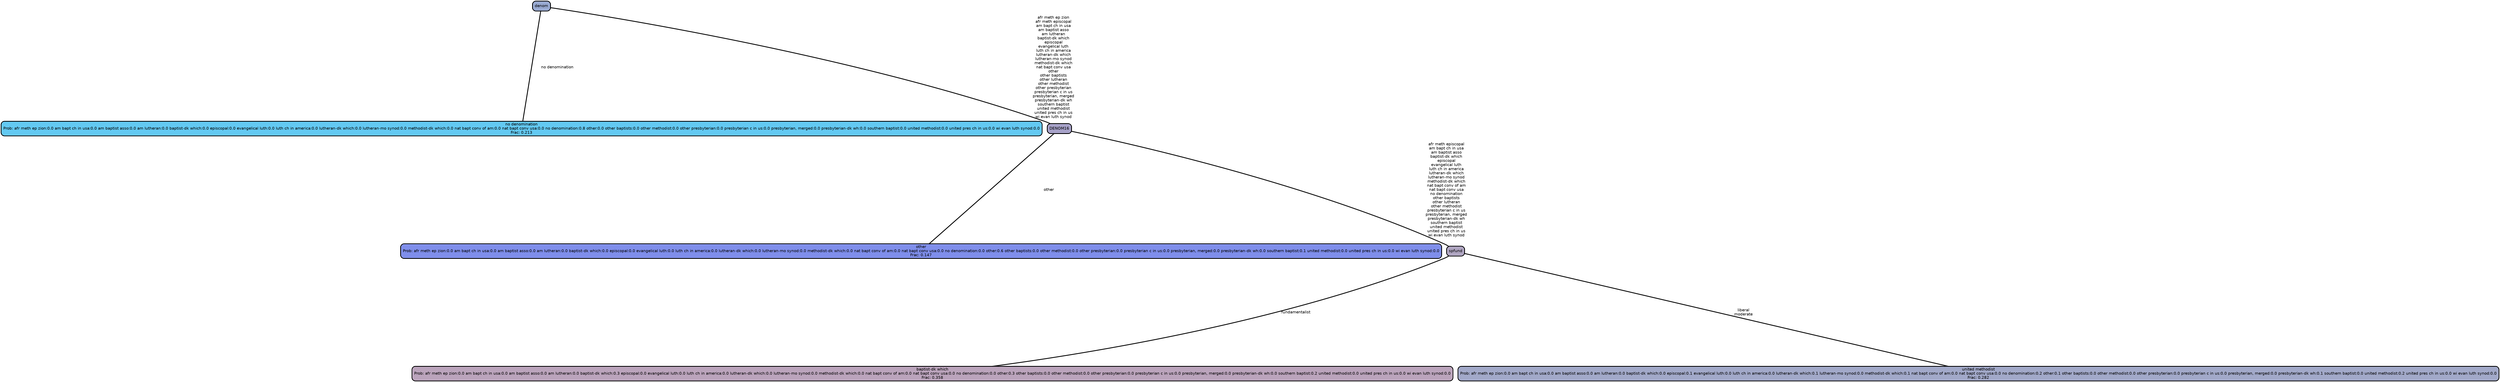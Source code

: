 graph Tree {
node [shape=box, style="filled, rounded",color="black",penwidth="3",fontcolor="black",                 fontname=helvetica] ;
graph [ranksep="0 equally", splines=straight,                 bgcolor=transparent, dpi=200] ;
edge [fontname=helvetica, color=black] ;
0 [label="no denomination
Prob: afr meth ep zion:0.0 am bapt ch in usa:0.0 am baptist asso:0.0 am lutheran:0.0 baptist-dk which:0.0 episcopal:0.0 evangelical luth:0.0 luth ch in america:0.0 lutheran-dk which:0.0 lutheran-mo synod:0.0 methodist-dk which:0.0 nat bapt conv of am:0.0 nat bapt conv usa:0.0 no denomination:0.8 other:0.0 other baptists:0.0 other methodist:0.0 other presbyterian:0.0 presbyterian c in us:0.0 presbyterian, merged:0.0 presbyterian-dk wh:0.0 southern baptist:0.0 united methodist:0.0 united pres ch in us:0.0 wi evan luth synod:0.0
Frac: 0.213", fillcolor="#63c9f2"] ;
1 [label="denom", fillcolor="#99aad2"] ;
2 [label="other
Prob: afr meth ep zion:0.0 am bapt ch in usa:0.0 am baptist asso:0.0 am lutheran:0.0 baptist-dk which:0.0 episcopal:0.0 evangelical luth:0.0 luth ch in america:0.0 lutheran-dk which:0.0 lutheran-mo synod:0.0 methodist-dk which:0.0 nat bapt conv of am:0.0 nat bapt conv usa:0.0 no denomination:0.0 other:0.6 other baptists:0.0 other methodist:0.0 other presbyterian:0.0 presbyterian c in us:0.0 presbyterian, merged:0.0 presbyterian-dk wh:0.0 southern baptist:0.1 united methodist:0.0 united pres ch in us:0.0 wi evan luth synod:0.0
Frac: 0.147", fillcolor="#7f8eeb"] ;
3 [label="DENOM16", fillcolor="#a7a2c9"] ;
4 [label="baptist-dk which
Prob: afr meth ep zion:0.0 am bapt ch in usa:0.0 am baptist asso:0.0 am lutheran:0.0 baptist-dk which:0.3 episcopal:0.0 evangelical luth:0.0 luth ch in america:0.0 lutheran-dk which:0.0 lutheran-mo synod:0.0 methodist-dk which:0.0 nat bapt conv of am:0.0 nat bapt conv usa:0.0 no denomination:0.0 other:0.3 other baptists:0.0 other methodist:0.0 other presbyterian:0.0 presbyterian c in us:0.0 presbyterian, merged:0.0 presbyterian-dk wh:0.0 southern baptist:0.2 united methodist:0.0 united pres ch in us:0.0 wi evan luth synod:0.0
Frac: 0.358", fillcolor="#bba4bc"] ;
5 [label="spfund", fillcolor="#b0a6c2"] ;
6 [label="united methodist
Prob: afr meth ep zion:0.0 am bapt ch in usa:0.0 am baptist asso:0.0 am lutheran:0.0 baptist-dk which:0.0 episcopal:0.1 evangelical luth:0.0 luth ch in america:0.0 lutheran-dk which:0.1 lutheran-mo synod:0.0 methodist-dk which:0.1 nat bapt conv of am:0.0 nat bapt conv usa:0.0 no denomination:0.2 other:0.1 other baptists:0.0 other methodist:0.0 other presbyterian:0.0 presbyterian c in us:0.0 presbyterian, merged:0.0 presbyterian-dk wh:0.1 southern baptist:0.0 united methodist:0.2 united pres ch in us:0.0 wi evan luth synod:0.0
Frac: 0.282", fillcolor="#a2a9c9"] ;
1 -- 0 [label=" no denomination",penwidth=3] ;
1 -- 3 [label=" afr meth ep zion\n afr meth episcopal\n am bapt ch in usa\n am baptist asso\n am lutheran\n baptist-dk which\n episcopal\n evangelical luth\n luth ch in america\n lutheran-dk which\n lutheran-mo synod\n methodist-dk which\n nat bapt conv usa\n other\n other baptists\n other lutheran\n other methodist\n other presbyterian\n presbyterian c in us\n presbyterian, merged\n presbyterian-dk wh\n southern baptist\n united methodist\n united pres ch in us\n wi evan luth synod",penwidth=3] ;
3 -- 2 [label=" other",penwidth=3] ;
3 -- 5 [label=" afr meth episcopal\n am bapt ch in usa\n am baptist asso\n baptist-dk which\n episcopal\n evangelical luth\n luth ch in america\n lutheran-dk which\n lutheran-mo synod\n methodist-dk which\n nat bapt conv of am\n nat bapt conv usa\n no denomination\n other baptists\n other lutheran\n other methodist\n presbyterian c in us\n presbyterian, merged\n presbyterian-dk wh\n southern baptist\n united methodist\n united pres ch in us\n wi evan luth synod",penwidth=3] ;
5 -- 4 [label=" fundamentalist",penwidth=3] ;
5 -- 6 [label=" liberal\n moderate",penwidth=3] ;
{rank = same;}}